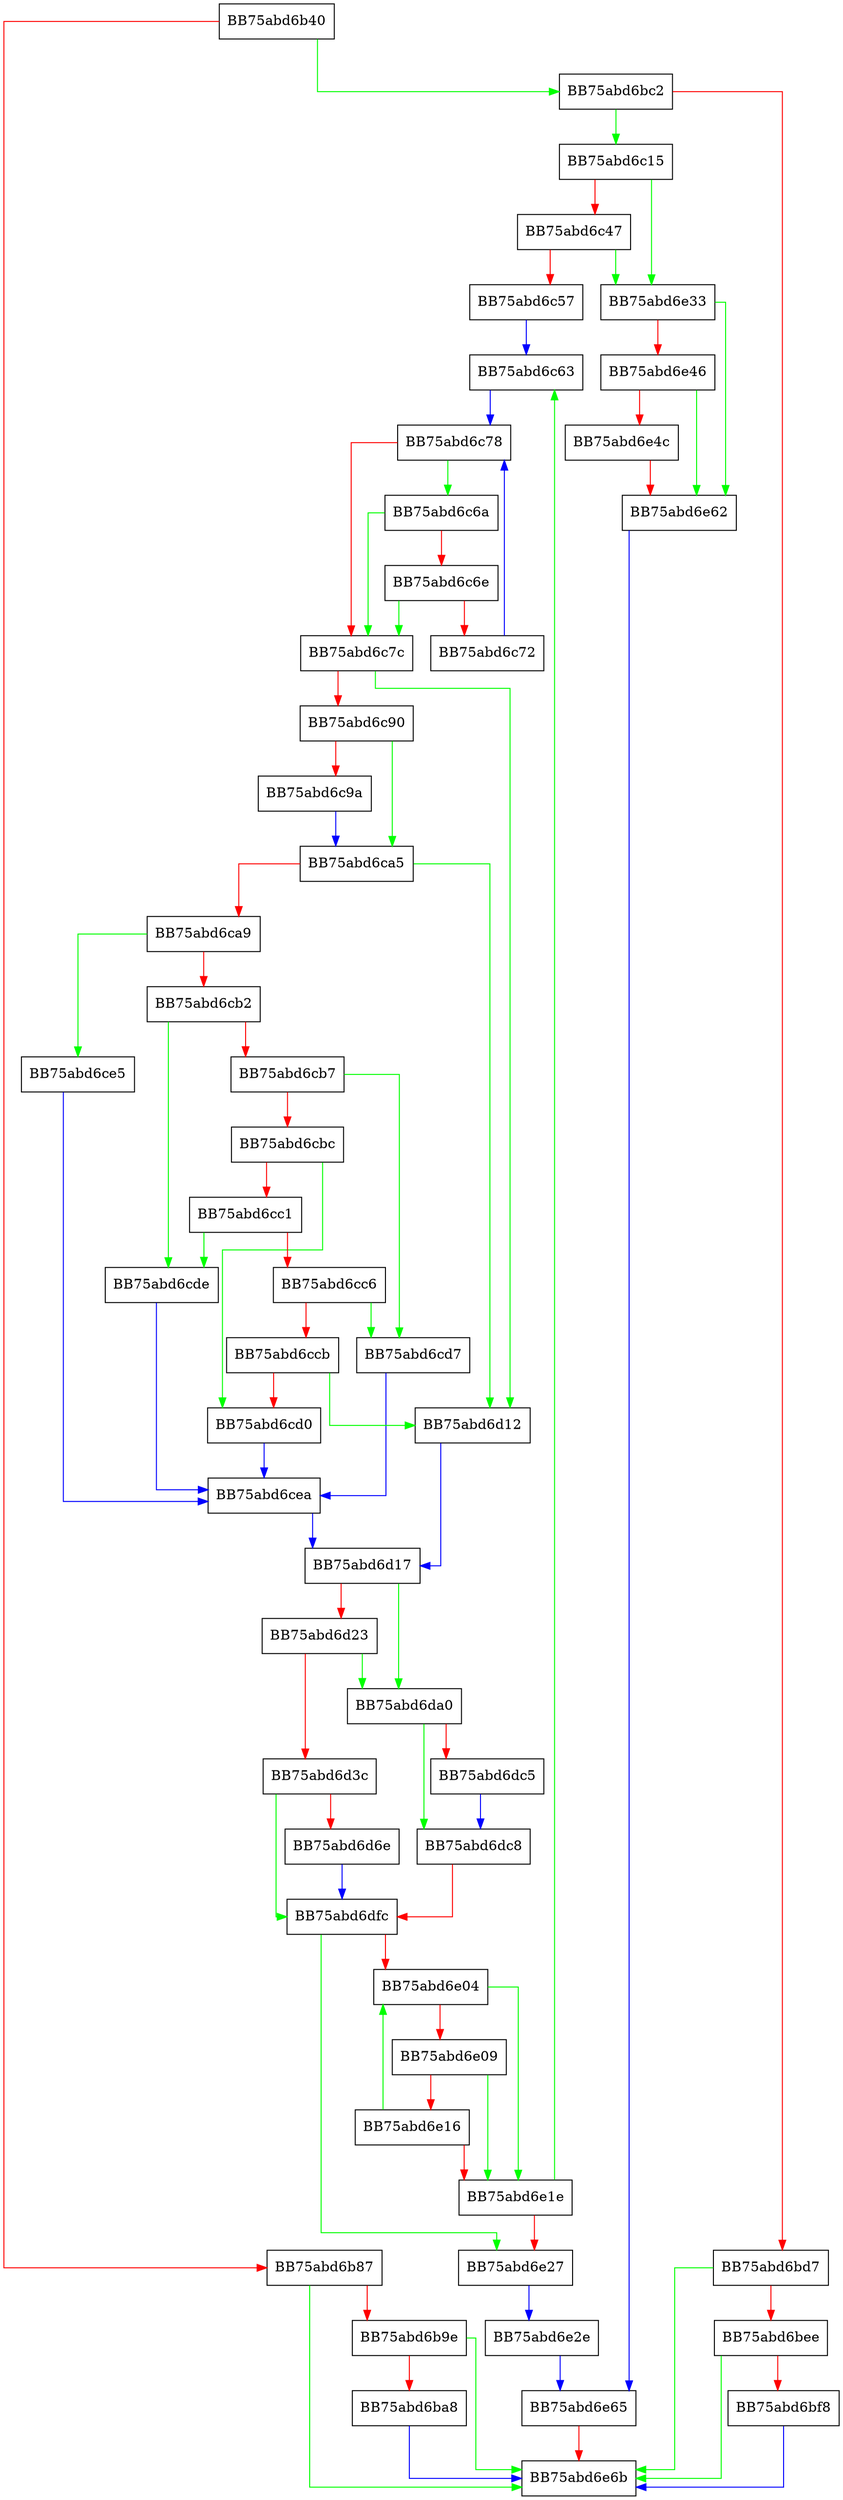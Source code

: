 digraph LoadSMSConfig {
  node [shape="box"];
  graph [splines=ortho];
  BB75abd6b40 -> BB75abd6bc2 [color="green"];
  BB75abd6b40 -> BB75abd6b87 [color="red"];
  BB75abd6b87 -> BB75abd6e6b [color="green"];
  BB75abd6b87 -> BB75abd6b9e [color="red"];
  BB75abd6b9e -> BB75abd6e6b [color="green"];
  BB75abd6b9e -> BB75abd6ba8 [color="red"];
  BB75abd6ba8 -> BB75abd6e6b [color="blue"];
  BB75abd6bc2 -> BB75abd6c15 [color="green"];
  BB75abd6bc2 -> BB75abd6bd7 [color="red"];
  BB75abd6bd7 -> BB75abd6e6b [color="green"];
  BB75abd6bd7 -> BB75abd6bee [color="red"];
  BB75abd6bee -> BB75abd6e6b [color="green"];
  BB75abd6bee -> BB75abd6bf8 [color="red"];
  BB75abd6bf8 -> BB75abd6e6b [color="blue"];
  BB75abd6c15 -> BB75abd6e33 [color="green"];
  BB75abd6c15 -> BB75abd6c47 [color="red"];
  BB75abd6c47 -> BB75abd6e33 [color="green"];
  BB75abd6c47 -> BB75abd6c57 [color="red"];
  BB75abd6c57 -> BB75abd6c63 [color="blue"];
  BB75abd6c63 -> BB75abd6c78 [color="blue"];
  BB75abd6c6a -> BB75abd6c7c [color="green"];
  BB75abd6c6a -> BB75abd6c6e [color="red"];
  BB75abd6c6e -> BB75abd6c7c [color="green"];
  BB75abd6c6e -> BB75abd6c72 [color="red"];
  BB75abd6c72 -> BB75abd6c78 [color="blue"];
  BB75abd6c78 -> BB75abd6c6a [color="green"];
  BB75abd6c78 -> BB75abd6c7c [color="red"];
  BB75abd6c7c -> BB75abd6d12 [color="green"];
  BB75abd6c7c -> BB75abd6c90 [color="red"];
  BB75abd6c90 -> BB75abd6ca5 [color="green"];
  BB75abd6c90 -> BB75abd6c9a [color="red"];
  BB75abd6c9a -> BB75abd6ca5 [color="blue"];
  BB75abd6ca5 -> BB75abd6d12 [color="green"];
  BB75abd6ca5 -> BB75abd6ca9 [color="red"];
  BB75abd6ca9 -> BB75abd6ce5 [color="green"];
  BB75abd6ca9 -> BB75abd6cb2 [color="red"];
  BB75abd6cb2 -> BB75abd6cde [color="green"];
  BB75abd6cb2 -> BB75abd6cb7 [color="red"];
  BB75abd6cb7 -> BB75abd6cd7 [color="green"];
  BB75abd6cb7 -> BB75abd6cbc [color="red"];
  BB75abd6cbc -> BB75abd6cd0 [color="green"];
  BB75abd6cbc -> BB75abd6cc1 [color="red"];
  BB75abd6cc1 -> BB75abd6cde [color="green"];
  BB75abd6cc1 -> BB75abd6cc6 [color="red"];
  BB75abd6cc6 -> BB75abd6cd7 [color="green"];
  BB75abd6cc6 -> BB75abd6ccb [color="red"];
  BB75abd6ccb -> BB75abd6d12 [color="green"];
  BB75abd6ccb -> BB75abd6cd0 [color="red"];
  BB75abd6cd0 -> BB75abd6cea [color="blue"];
  BB75abd6cd7 -> BB75abd6cea [color="blue"];
  BB75abd6cde -> BB75abd6cea [color="blue"];
  BB75abd6ce5 -> BB75abd6cea [color="blue"];
  BB75abd6cea -> BB75abd6d17 [color="blue"];
  BB75abd6d12 -> BB75abd6d17 [color="blue"];
  BB75abd6d17 -> BB75abd6da0 [color="green"];
  BB75abd6d17 -> BB75abd6d23 [color="red"];
  BB75abd6d23 -> BB75abd6da0 [color="green"];
  BB75abd6d23 -> BB75abd6d3c [color="red"];
  BB75abd6d3c -> BB75abd6dfc [color="green"];
  BB75abd6d3c -> BB75abd6d6e [color="red"];
  BB75abd6d6e -> BB75abd6dfc [color="blue"];
  BB75abd6da0 -> BB75abd6dc8 [color="green"];
  BB75abd6da0 -> BB75abd6dc5 [color="red"];
  BB75abd6dc5 -> BB75abd6dc8 [color="blue"];
  BB75abd6dc8 -> BB75abd6dfc [color="red"];
  BB75abd6dfc -> BB75abd6e27 [color="green"];
  BB75abd6dfc -> BB75abd6e04 [color="red"];
  BB75abd6e04 -> BB75abd6e1e [color="green"];
  BB75abd6e04 -> BB75abd6e09 [color="red"];
  BB75abd6e09 -> BB75abd6e1e [color="green"];
  BB75abd6e09 -> BB75abd6e16 [color="red"];
  BB75abd6e16 -> BB75abd6e04 [color="green"];
  BB75abd6e16 -> BB75abd6e1e [color="red"];
  BB75abd6e1e -> BB75abd6c63 [color="green"];
  BB75abd6e1e -> BB75abd6e27 [color="red"];
  BB75abd6e27 -> BB75abd6e2e [color="blue"];
  BB75abd6e2e -> BB75abd6e65 [color="blue"];
  BB75abd6e33 -> BB75abd6e62 [color="green"];
  BB75abd6e33 -> BB75abd6e46 [color="red"];
  BB75abd6e46 -> BB75abd6e62 [color="green"];
  BB75abd6e46 -> BB75abd6e4c [color="red"];
  BB75abd6e4c -> BB75abd6e62 [color="red"];
  BB75abd6e62 -> BB75abd6e65 [color="blue"];
  BB75abd6e65 -> BB75abd6e6b [color="red"];
}
